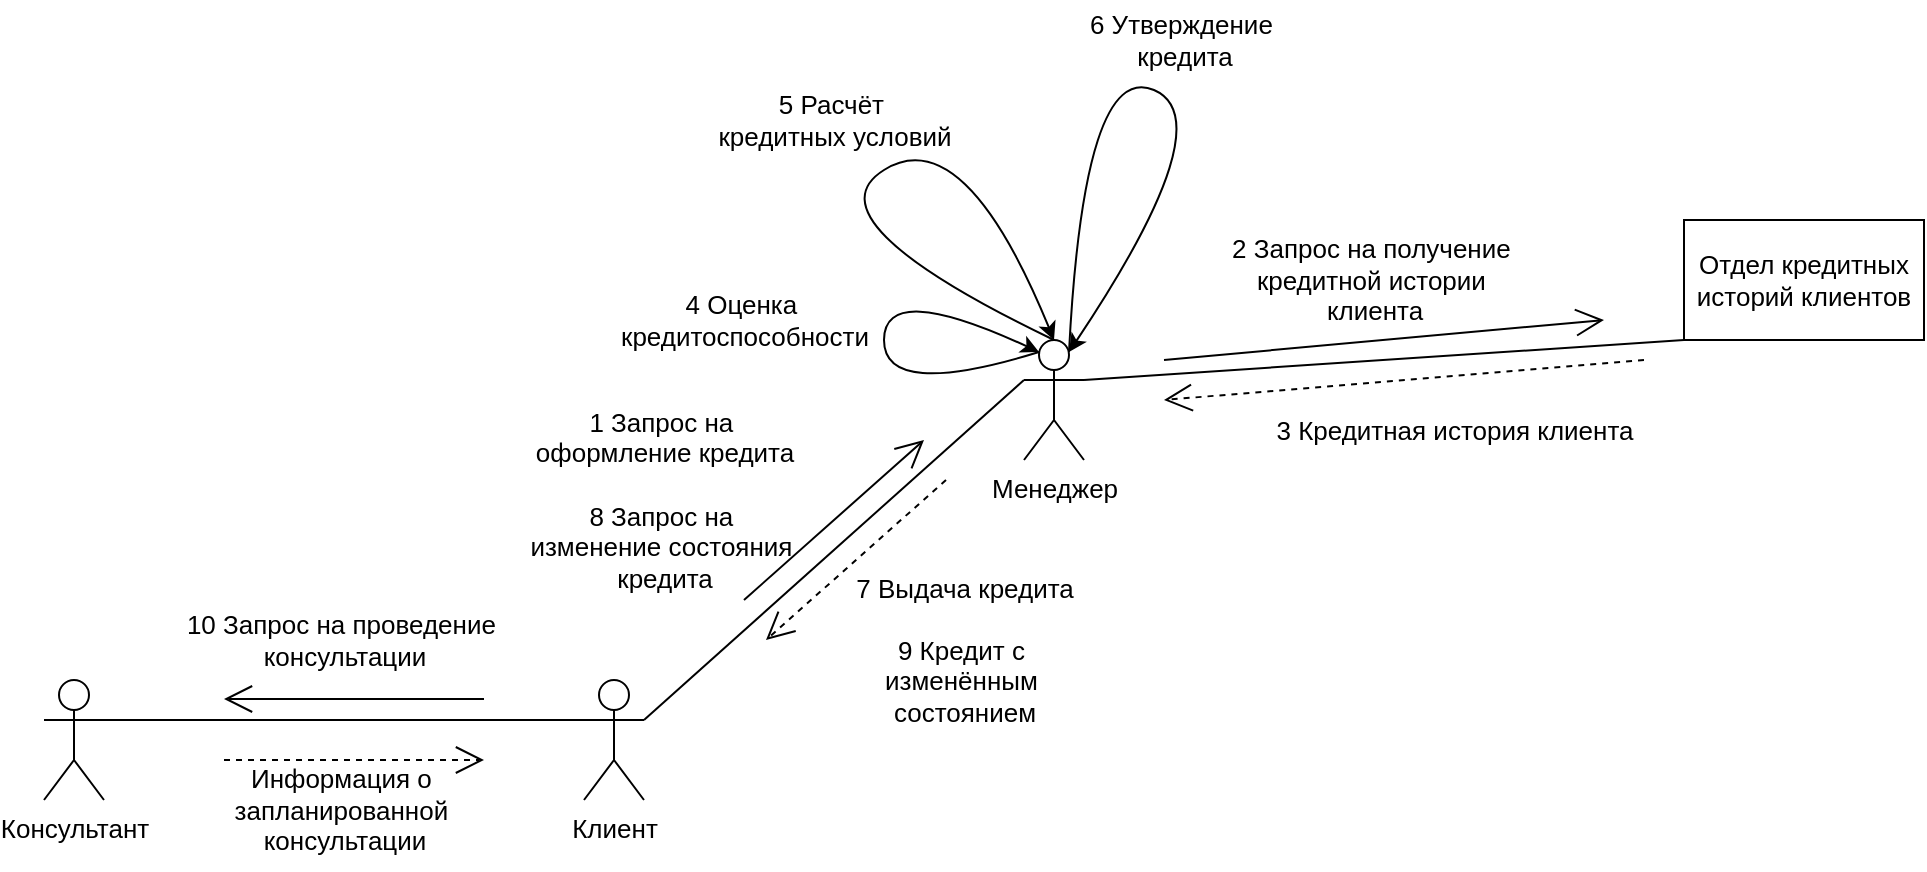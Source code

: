 <mxfile version="24.0.7" type="device">
  <diagram name="Страница 1" id="HlI3dwkvkYv4sju7Trsw">
    <mxGraphModel dx="735" dy="846" grid="1" gridSize="10" guides="1" tooltips="1" connect="1" arrows="1" fold="1" page="1" pageScale="1" pageWidth="827" pageHeight="1169" background="#ffffff" math="0" shadow="0">
      <root>
        <mxCell id="0" />
        <mxCell id="1" parent="0" />
        <mxCell id="m7j-Caoz4gsnY-U6FhUT-44" value="Клиент" style="shape=umlActor;verticalLabelPosition=bottom;verticalAlign=top;html=1;outlineConnect=0;fontSize=13;" vertex="1" parent="1">
          <mxGeometry x="1150" y="360" width="30" height="60" as="geometry" />
        </mxCell>
        <mxCell id="m7j-Caoz4gsnY-U6FhUT-45" value="Менеджер" style="shape=umlActor;verticalLabelPosition=bottom;verticalAlign=top;html=1;outlineConnect=0;fontSize=13;" vertex="1" parent="1">
          <mxGeometry x="1370" y="190" width="30" height="60" as="geometry" />
        </mxCell>
        <mxCell id="m7j-Caoz4gsnY-U6FhUT-46" value="" style="endArrow=none;html=1;rounded=0;exitX=1;exitY=0.333;exitDx=0;exitDy=0;exitPerimeter=0;entryX=0;entryY=0.333;entryDx=0;entryDy=0;entryPerimeter=0;fontSize=13;" edge="1" parent="1" source="m7j-Caoz4gsnY-U6FhUT-44" target="m7j-Caoz4gsnY-U6FhUT-45">
          <mxGeometry width="50" height="50" relative="1" as="geometry">
            <mxPoint x="820" y="220" as="sourcePoint" />
            <mxPoint x="870" y="170" as="targetPoint" />
          </mxGeometry>
        </mxCell>
        <mxCell id="m7j-Caoz4gsnY-U6FhUT-48" value="" style="endArrow=open;endFill=1;endSize=12;html=1;rounded=0;fontSize=13;" edge="1" parent="1">
          <mxGeometry width="160" relative="1" as="geometry">
            <mxPoint x="1230" y="320" as="sourcePoint" />
            <mxPoint x="1320" y="240" as="targetPoint" />
          </mxGeometry>
        </mxCell>
        <mxCell id="m7j-Caoz4gsnY-U6FhUT-50" value="" style="endArrow=open;endFill=1;endSize=12;html=1;rounded=0;dashed=1;fontSize=13;" edge="1" parent="1">
          <mxGeometry width="160" relative="1" as="geometry">
            <mxPoint x="1331" y="260" as="sourcePoint" />
            <mxPoint x="1241" y="340" as="targetPoint" />
          </mxGeometry>
        </mxCell>
        <mxCell id="m7j-Caoz4gsnY-U6FhUT-52" value="1 Запрос на&amp;nbsp;&lt;div style=&quot;font-size: 13px;&quot;&gt;оформление кредита&lt;/div&gt;&lt;div style=&quot;font-size: 13px;&quot;&gt;&lt;br style=&quot;font-size: 13px;&quot;&gt;&lt;/div&gt;&lt;div style=&quot;font-size: 13px;&quot;&gt;8 Запрос на&amp;nbsp;&lt;/div&gt;&lt;div style=&quot;font-size: 13px;&quot;&gt;изменение состояния&amp;nbsp;&lt;/div&gt;&lt;div style=&quot;font-size: 13px;&quot;&gt;кредита&lt;/div&gt;" style="text;html=1;align=center;verticalAlign=middle;resizable=0;points=[];autosize=1;strokeColor=none;fillColor=none;fontSize=13;" vertex="1" parent="1">
          <mxGeometry x="1110" y="215" width="160" height="110" as="geometry" />
        </mxCell>
        <mxCell id="m7j-Caoz4gsnY-U6FhUT-55" value="&lt;div style=&quot;font-size: 13px;&quot;&gt;7 Выдача кредита&lt;/div&gt;&lt;div style=&quot;font-size: 13px;&quot;&gt;&lt;br style=&quot;font-size: 13px;&quot;&gt;&lt;/div&gt;9 Кредит с&amp;nbsp;&lt;div style=&quot;font-size: 13px;&quot;&gt;изменённым&amp;nbsp;&lt;/div&gt;&lt;div style=&quot;font-size: 13px;&quot;&gt;состоянием&lt;/div&gt;" style="text;html=1;align=center;verticalAlign=middle;resizable=0;points=[];autosize=1;strokeColor=none;fillColor=none;fontSize=13;" vertex="1" parent="1">
          <mxGeometry x="1275" y="300" width="130" height="90" as="geometry" />
        </mxCell>
        <mxCell id="m7j-Caoz4gsnY-U6FhUT-56" value="Отдел кредитных историй клиентов" style="rounded=0;whiteSpace=wrap;html=1;fontSize=13;" vertex="1" parent="1">
          <mxGeometry x="1700" y="130" width="120" height="60" as="geometry" />
        </mxCell>
        <mxCell id="m7j-Caoz4gsnY-U6FhUT-57" value="" style="endArrow=none;html=1;rounded=0;exitX=1;exitY=0.333;exitDx=0;exitDy=0;exitPerimeter=0;entryX=0;entryY=1;entryDx=0;entryDy=0;fontSize=13;" edge="1" parent="1" source="m7j-Caoz4gsnY-U6FhUT-45" target="m7j-Caoz4gsnY-U6FhUT-56">
          <mxGeometry width="50" height="50" relative="1" as="geometry">
            <mxPoint x="820" y="410" as="sourcePoint" />
            <mxPoint x="870" y="360" as="targetPoint" />
          </mxGeometry>
        </mxCell>
        <mxCell id="m7j-Caoz4gsnY-U6FhUT-59" value="" style="endArrow=open;endFill=1;endSize=12;html=1;rounded=0;fontSize=13;" edge="1" parent="1">
          <mxGeometry width="160" relative="1" as="geometry">
            <mxPoint x="1440" y="200" as="sourcePoint" />
            <mxPoint x="1660" y="180" as="targetPoint" />
          </mxGeometry>
        </mxCell>
        <mxCell id="m7j-Caoz4gsnY-U6FhUT-60" value="2 Запрос на получение&amp;nbsp;&lt;div style=&quot;font-size: 13px;&quot;&gt;кредитной истории&amp;nbsp;&lt;/div&gt;&lt;div style=&quot;font-size: 13px;&quot;&gt;клиента&lt;/div&gt;" style="text;html=1;align=center;verticalAlign=middle;resizable=0;points=[];autosize=1;strokeColor=none;fillColor=none;fontSize=13;" vertex="1" parent="1">
          <mxGeometry x="1460" y="130" width="170" height="60" as="geometry" />
        </mxCell>
        <mxCell id="m7j-Caoz4gsnY-U6FhUT-61" value="" style="endArrow=open;endFill=1;endSize=12;html=1;rounded=0;dashed=1;fontSize=13;" edge="1" parent="1">
          <mxGeometry width="160" relative="1" as="geometry">
            <mxPoint x="1680" y="200" as="sourcePoint" />
            <mxPoint x="1440" y="220" as="targetPoint" />
          </mxGeometry>
        </mxCell>
        <mxCell id="m7j-Caoz4gsnY-U6FhUT-63" value="3 Кредитная история клиента" style="text;html=1;align=center;verticalAlign=middle;resizable=0;points=[];autosize=1;strokeColor=none;fillColor=none;fontSize=13;" vertex="1" parent="1">
          <mxGeometry x="1485" y="220" width="200" height="30" as="geometry" />
        </mxCell>
        <mxCell id="m7j-Caoz4gsnY-U6FhUT-64" value="" style="curved=1;endArrow=classic;html=1;rounded=0;exitX=0.25;exitY=0.1;exitDx=0;exitDy=0;exitPerimeter=0;entryX=0.25;entryY=0.1;entryDx=0;entryDy=0;entryPerimeter=0;fontSize=13;" edge="1" parent="1" source="m7j-Caoz4gsnY-U6FhUT-45" target="m7j-Caoz4gsnY-U6FhUT-45">
          <mxGeometry width="50" height="50" relative="1" as="geometry">
            <mxPoint x="1320" y="130" as="sourcePoint" />
            <mxPoint x="1380" y="180" as="targetPoint" />
            <Array as="points">
              <mxPoint x="1300" y="220" />
              <mxPoint x="1300" y="160" />
            </Array>
          </mxGeometry>
        </mxCell>
        <mxCell id="m7j-Caoz4gsnY-U6FhUT-65" value="4 Оценка&amp;nbsp;&lt;div style=&quot;font-size: 13px;&quot;&gt;кредитоспособности&lt;/div&gt;" style="text;html=1;align=center;verticalAlign=middle;resizable=0;points=[];autosize=1;strokeColor=none;fillColor=none;fontSize=13;" vertex="1" parent="1">
          <mxGeometry x="1155" y="160" width="150" height="40" as="geometry" />
        </mxCell>
        <mxCell id="m7j-Caoz4gsnY-U6FhUT-66" value="" style="curved=1;endArrow=classic;html=1;rounded=0;exitX=0.5;exitY=0;exitDx=0;exitDy=0;exitPerimeter=0;entryX=0.5;entryY=0;entryDx=0;entryDy=0;entryPerimeter=0;fontSize=13;" edge="1" parent="1" source="m7j-Caoz4gsnY-U6FhUT-45" target="m7j-Caoz4gsnY-U6FhUT-45">
          <mxGeometry width="50" height="50" relative="1" as="geometry">
            <mxPoint x="1389" y="146" as="sourcePoint" />
            <mxPoint x="1420" y="140" as="targetPoint" />
            <Array as="points">
              <mxPoint x="1260" y="130" />
              <mxPoint x="1340" y="80" />
            </Array>
          </mxGeometry>
        </mxCell>
        <mxCell id="m7j-Caoz4gsnY-U6FhUT-67" value="5 Расчёт&amp;nbsp;&lt;div style=&quot;font-size: 13px;&quot;&gt;кредитных условий&lt;/div&gt;" style="text;html=1;align=center;verticalAlign=middle;resizable=0;points=[];autosize=1;strokeColor=none;fillColor=none;fontSize=13;" vertex="1" parent="1">
          <mxGeometry x="1205" y="60" width="140" height="40" as="geometry" />
        </mxCell>
        <mxCell id="m7j-Caoz4gsnY-U6FhUT-68" value="" style="curved=1;endArrow=classic;html=1;rounded=0;exitX=0.75;exitY=0.1;exitDx=0;exitDy=0;exitPerimeter=0;entryX=0.75;entryY=0.1;entryDx=0;entryDy=0;entryPerimeter=0;fontSize=13;" edge="1" parent="1" source="m7j-Caoz4gsnY-U6FhUT-45" target="m7j-Caoz4gsnY-U6FhUT-45">
          <mxGeometry width="50" height="50" relative="1" as="geometry">
            <mxPoint x="1465" y="150" as="sourcePoint" />
            <mxPoint x="1510" y="100" as="targetPoint" />
            <Array as="points">
              <mxPoint x="1400" y="50" />
              <mxPoint x="1470" y="80" />
            </Array>
          </mxGeometry>
        </mxCell>
        <mxCell id="m7j-Caoz4gsnY-U6FhUT-69" value="6 Утверждение&amp;nbsp;&lt;div style=&quot;font-size: 13px;&quot;&gt;кредита&lt;/div&gt;" style="text;html=1;align=center;verticalAlign=middle;resizable=0;points=[];autosize=1;strokeColor=none;fillColor=none;fontSize=13;" vertex="1" parent="1">
          <mxGeometry x="1390" y="20" width="120" height="40" as="geometry" />
        </mxCell>
        <mxCell id="m7j-Caoz4gsnY-U6FhUT-70" value="Консультант" style="shape=umlActor;verticalLabelPosition=bottom;verticalAlign=top;html=1;outlineConnect=0;fontSize=13;" vertex="1" parent="1">
          <mxGeometry x="880" y="360" width="30" height="60" as="geometry" />
        </mxCell>
        <mxCell id="m7j-Caoz4gsnY-U6FhUT-72" value="" style="endArrow=none;html=1;rounded=0;entryX=0;entryY=0.333;entryDx=0;entryDy=0;entryPerimeter=0;exitX=1;exitY=0.333;exitDx=0;exitDy=0;exitPerimeter=0;fontSize=13;" edge="1" parent="1" source="m7j-Caoz4gsnY-U6FhUT-70" target="m7j-Caoz4gsnY-U6FhUT-44">
          <mxGeometry width="50" height="50" relative="1" as="geometry">
            <mxPoint x="920" y="530" as="sourcePoint" />
            <mxPoint x="970" y="480" as="targetPoint" />
          </mxGeometry>
        </mxCell>
        <mxCell id="m7j-Caoz4gsnY-U6FhUT-73" value="" style="endArrow=open;endFill=1;endSize=12;html=1;rounded=0;fontSize=13;" edge="1" parent="1">
          <mxGeometry width="160" relative="1" as="geometry">
            <mxPoint x="1100" y="369.5" as="sourcePoint" />
            <mxPoint x="970" y="369.5" as="targetPoint" />
          </mxGeometry>
        </mxCell>
        <mxCell id="m7j-Caoz4gsnY-U6FhUT-74" value="10 Запрос на проведение&amp;nbsp;&lt;div style=&quot;font-size: 13px;&quot;&gt;консультации&lt;/div&gt;" style="text;html=1;align=center;verticalAlign=middle;resizable=0;points=[];autosize=1;strokeColor=none;fillColor=none;fontSize=13;" vertex="1" parent="1">
          <mxGeometry x="940" y="319.5" width="180" height="40" as="geometry" />
        </mxCell>
        <mxCell id="m7j-Caoz4gsnY-U6FhUT-75" value="" style="endArrow=open;endFill=1;endSize=12;html=1;rounded=0;dashed=1;fontSize=13;" edge="1" parent="1">
          <mxGeometry width="160" relative="1" as="geometry">
            <mxPoint x="970" y="400" as="sourcePoint" />
            <mxPoint x="1100" y="400" as="targetPoint" />
          </mxGeometry>
        </mxCell>
        <mxCell id="m7j-Caoz4gsnY-U6FhUT-76" value="&lt;div style=&quot;font-size: 13px;&quot;&gt;Информация о&amp;nbsp;&lt;/div&gt;&lt;div style=&quot;font-size: 13px;&quot;&gt;запланированной&amp;nbsp;&lt;/div&gt;&lt;div style=&quot;font-size: 13px;&quot;&gt;консультации&lt;/div&gt;" style="text;html=1;align=center;verticalAlign=middle;resizable=0;points=[];autosize=1;strokeColor=none;fillColor=none;fontSize=13;" vertex="1" parent="1">
          <mxGeometry x="965" y="395" width="130" height="60" as="geometry" />
        </mxCell>
      </root>
    </mxGraphModel>
  </diagram>
</mxfile>
